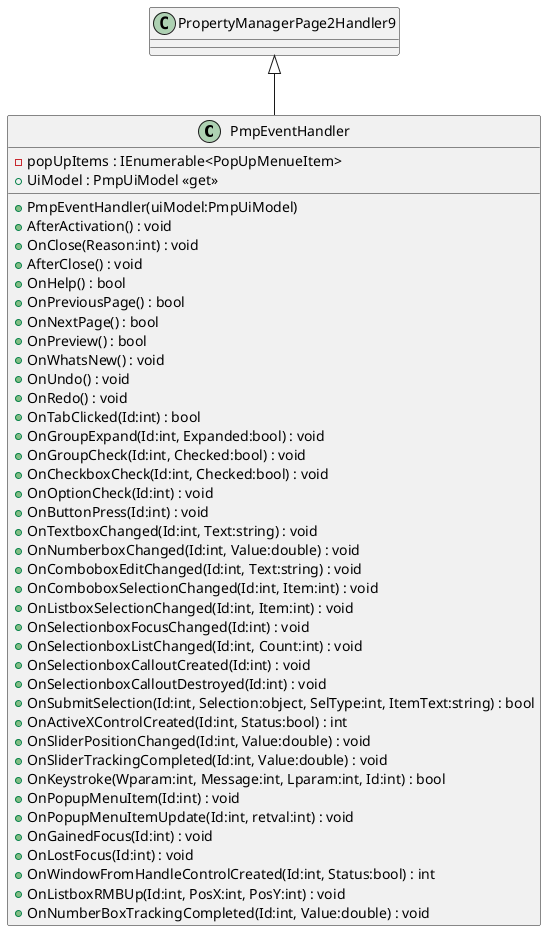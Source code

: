 @startuml
class PmpEventHandler {
    - popUpItems : IEnumerable<PopUpMenueItem>
    + PmpEventHandler(uiModel:PmpUiModel)
    + UiModel : PmpUiModel <<get>>
    + AfterActivation() : void
    + OnClose(Reason:int) : void
    + AfterClose() : void
    + OnHelp() : bool
    + OnPreviousPage() : bool
    + OnNextPage() : bool
    + OnPreview() : bool
    + OnWhatsNew() : void
    + OnUndo() : void
    + OnRedo() : void
    + OnTabClicked(Id:int) : bool
    + OnGroupExpand(Id:int, Expanded:bool) : void
    + OnGroupCheck(Id:int, Checked:bool) : void
    + OnCheckboxCheck(Id:int, Checked:bool) : void
    + OnOptionCheck(Id:int) : void
    + OnButtonPress(Id:int) : void
    + OnTextboxChanged(Id:int, Text:string) : void
    + OnNumberboxChanged(Id:int, Value:double) : void
    + OnComboboxEditChanged(Id:int, Text:string) : void
    + OnComboboxSelectionChanged(Id:int, Item:int) : void
    + OnListboxSelectionChanged(Id:int, Item:int) : void
    + OnSelectionboxFocusChanged(Id:int) : void
    + OnSelectionboxListChanged(Id:int, Count:int) : void
    + OnSelectionboxCalloutCreated(Id:int) : void
    + OnSelectionboxCalloutDestroyed(Id:int) : void
    + OnSubmitSelection(Id:int, Selection:object, SelType:int, ItemText:string) : bool
    + OnActiveXControlCreated(Id:int, Status:bool) : int
    + OnSliderPositionChanged(Id:int, Value:double) : void
    + OnSliderTrackingCompleted(Id:int, Value:double) : void
    + OnKeystroke(Wparam:int, Message:int, Lparam:int, Id:int) : bool
    + OnPopupMenuItem(Id:int) : void
    + OnPopupMenuItemUpdate(Id:int, retval:int) : void
    + OnGainedFocus(Id:int) : void
    + OnLostFocus(Id:int) : void
    + OnWindowFromHandleControlCreated(Id:int, Status:bool) : int
    + OnListboxRMBUp(Id:int, PosX:int, PosY:int) : void
    + OnNumberBoxTrackingCompleted(Id:int, Value:double) : void
}
PropertyManagerPage2Handler9 <|-- PmpEventHandler
@enduml
